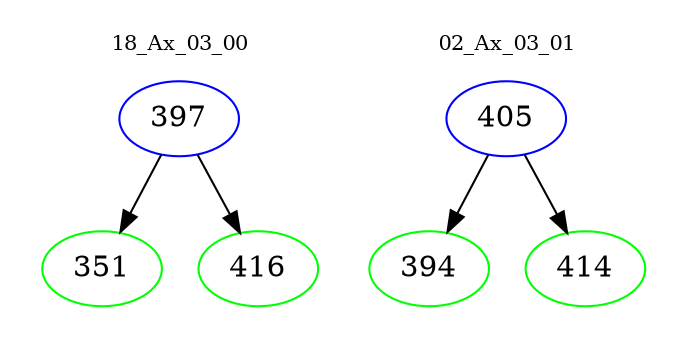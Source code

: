 digraph{
subgraph cluster_0 {
color = white
label = "18_Ax_03_00";
fontsize=10;
T0_397 [label="397", color="blue"]
T0_397 -> T0_351 [color="black"]
T0_351 [label="351", color="green"]
T0_397 -> T0_416 [color="black"]
T0_416 [label="416", color="green"]
}
subgraph cluster_1 {
color = white
label = "02_Ax_03_01";
fontsize=10;
T1_405 [label="405", color="blue"]
T1_405 -> T1_394 [color="black"]
T1_394 [label="394", color="green"]
T1_405 -> T1_414 [color="black"]
T1_414 [label="414", color="green"]
}
}
